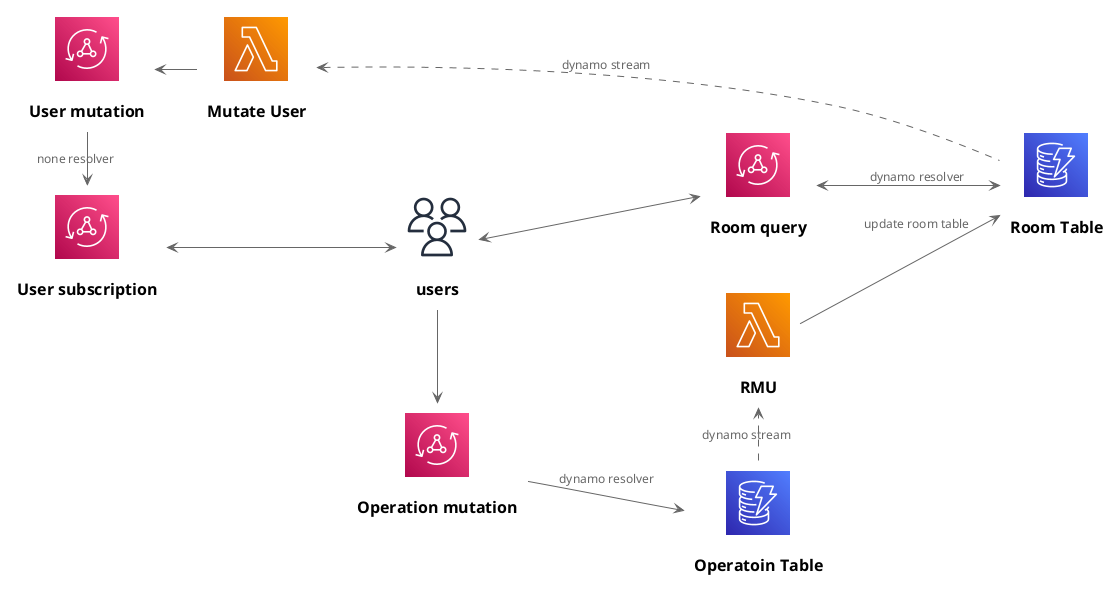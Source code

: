 @startuml
!include <awslib/AWSCommon>
!include <awslib/AWSSimplified>
!include <awslib/General/User>
!include <awslib/General/Users>
!include <awslib/ApplicationIntegration/AppSync>
!include <awslib/Compute/Lambda>
!include <awslib/Database/DynamoDB>

left to right direction

Users(users, "users", "users of a room")
AppSync(operationMutation, "Operation mutation", "operation")
DynamoDB(operationTable, "Operatoin Table", "event store")
Lambda(rmu, "RMU", "synchronize event to query store")
DynamoDB(roomTable, "Room Table", "query store")
Lambda(mutateUser, "Mutate User", "push room data")
AppSync(pokerMutation, "User mutation", "room")
AppSync(pokerSubscription, "User subscription", "room")
AppSync(roomQuery, "Room query", "room")

users -right--> operationMutation
operationMutation --> operationTable: dynamo resolver
operationTable .right.> rmu: dynamo stream
rmu --> roomTable: update room table
roomTable .up.> mutateUser: dynamo stream
mutateUser -left-> pokerMutation
pokerMutation -> pokerSubscription: none resolver
pokerSubscription <--> users
users <--> roomQuery
roomQuery <--> roomTable: dynamo resolver
@enduml